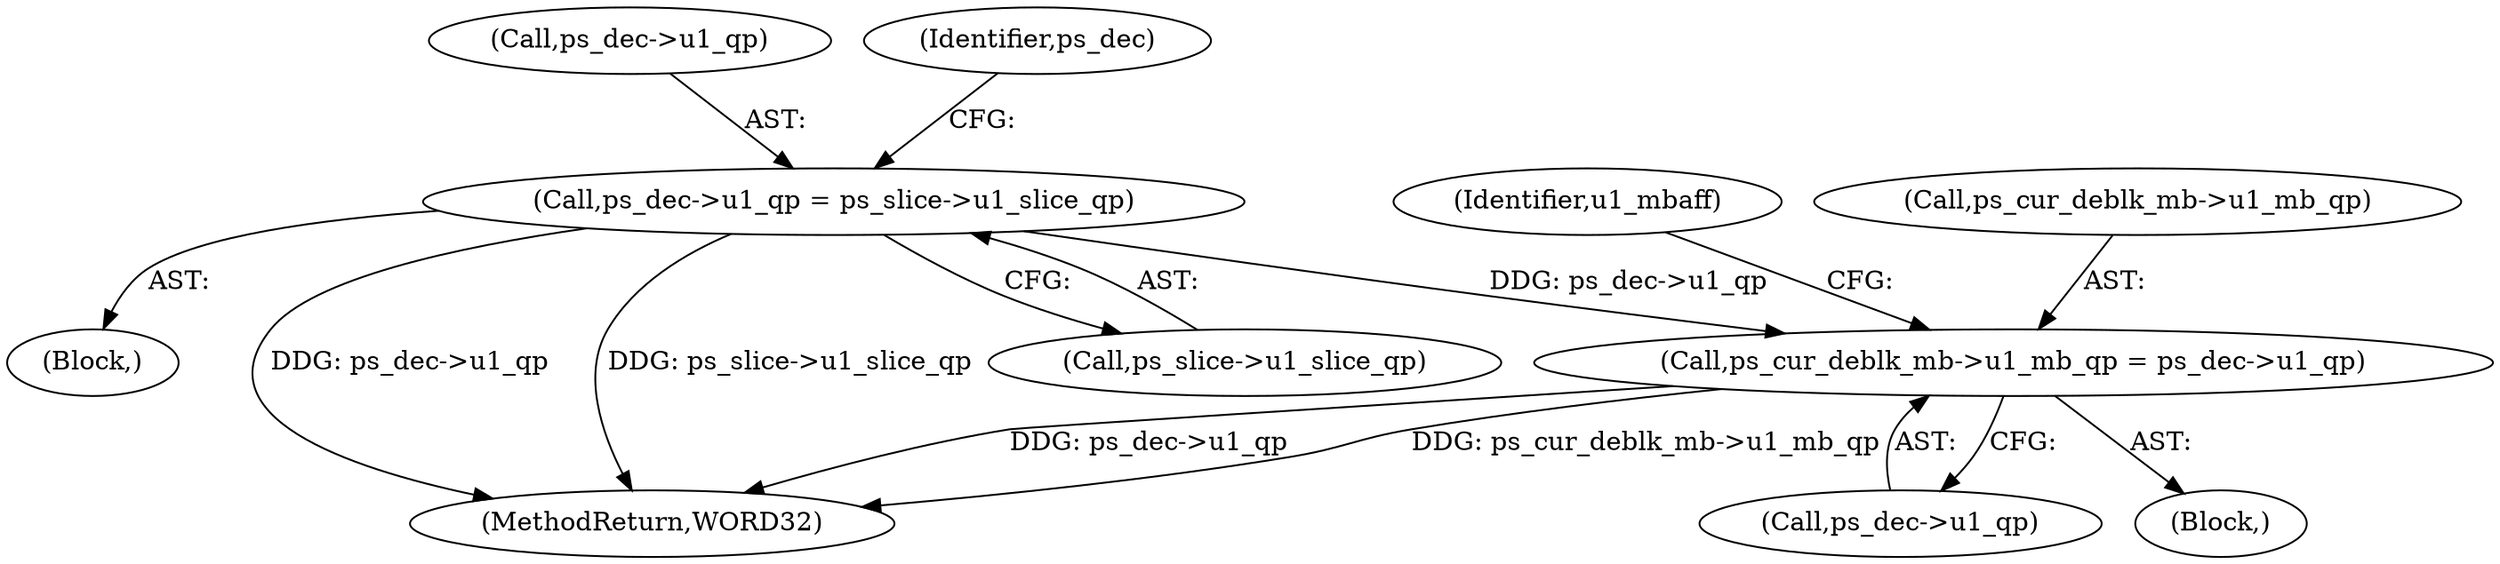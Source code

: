 digraph "0_Android_a78887bcffbc2995cf9ed72e0697acf560875e9e_1@pointer" {
"1001150" [label="(Call,ps_cur_deblk_mb->u1_mb_qp = ps_dec->u1_qp)"];
"1000956" [label="(Call,ps_dec->u1_qp = ps_slice->u1_slice_qp)"];
"1000960" [label="(Call,ps_slice->u1_slice_qp)"];
"1000956" [label="(Call,ps_dec->u1_qp = ps_slice->u1_slice_qp)"];
"1001002" [label="(Block,)"];
"1000136" [label="(Block,)"];
"1001150" [label="(Call,ps_cur_deblk_mb->u1_mb_qp = ps_dec->u1_qp)"];
"1000957" [label="(Call,ps_dec->u1_qp)"];
"1001154" [label="(Call,ps_dec->u1_qp)"];
"1001158" [label="(Identifier,u1_mbaff)"];
"1001151" [label="(Call,ps_cur_deblk_mb->u1_mb_qp)"];
"1000964" [label="(Identifier,ps_dec)"];
"1001356" [label="(MethodReturn,WORD32)"];
"1001150" -> "1001002"  [label="AST: "];
"1001150" -> "1001154"  [label="CFG: "];
"1001151" -> "1001150"  [label="AST: "];
"1001154" -> "1001150"  [label="AST: "];
"1001158" -> "1001150"  [label="CFG: "];
"1001150" -> "1001356"  [label="DDG: ps_dec->u1_qp"];
"1001150" -> "1001356"  [label="DDG: ps_cur_deblk_mb->u1_mb_qp"];
"1000956" -> "1001150"  [label="DDG: ps_dec->u1_qp"];
"1000956" -> "1000136"  [label="AST: "];
"1000956" -> "1000960"  [label="CFG: "];
"1000957" -> "1000956"  [label="AST: "];
"1000960" -> "1000956"  [label="AST: "];
"1000964" -> "1000956"  [label="CFG: "];
"1000956" -> "1001356"  [label="DDG: ps_dec->u1_qp"];
"1000956" -> "1001356"  [label="DDG: ps_slice->u1_slice_qp"];
}
